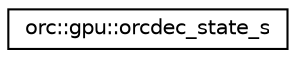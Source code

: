 digraph "Graphical Class Hierarchy"
{
  edge [fontname="Helvetica",fontsize="10",labelfontname="Helvetica",labelfontsize="10"];
  node [fontname="Helvetica",fontsize="10",shape=record];
  rankdir="LR";
  Node0 [label="orc::gpu::orcdec_state_s",height=0.2,width=0.4,color="black", fillcolor="white", style="filled",URL="$structorc_1_1gpu_1_1orcdec__state__s.html"];
}
